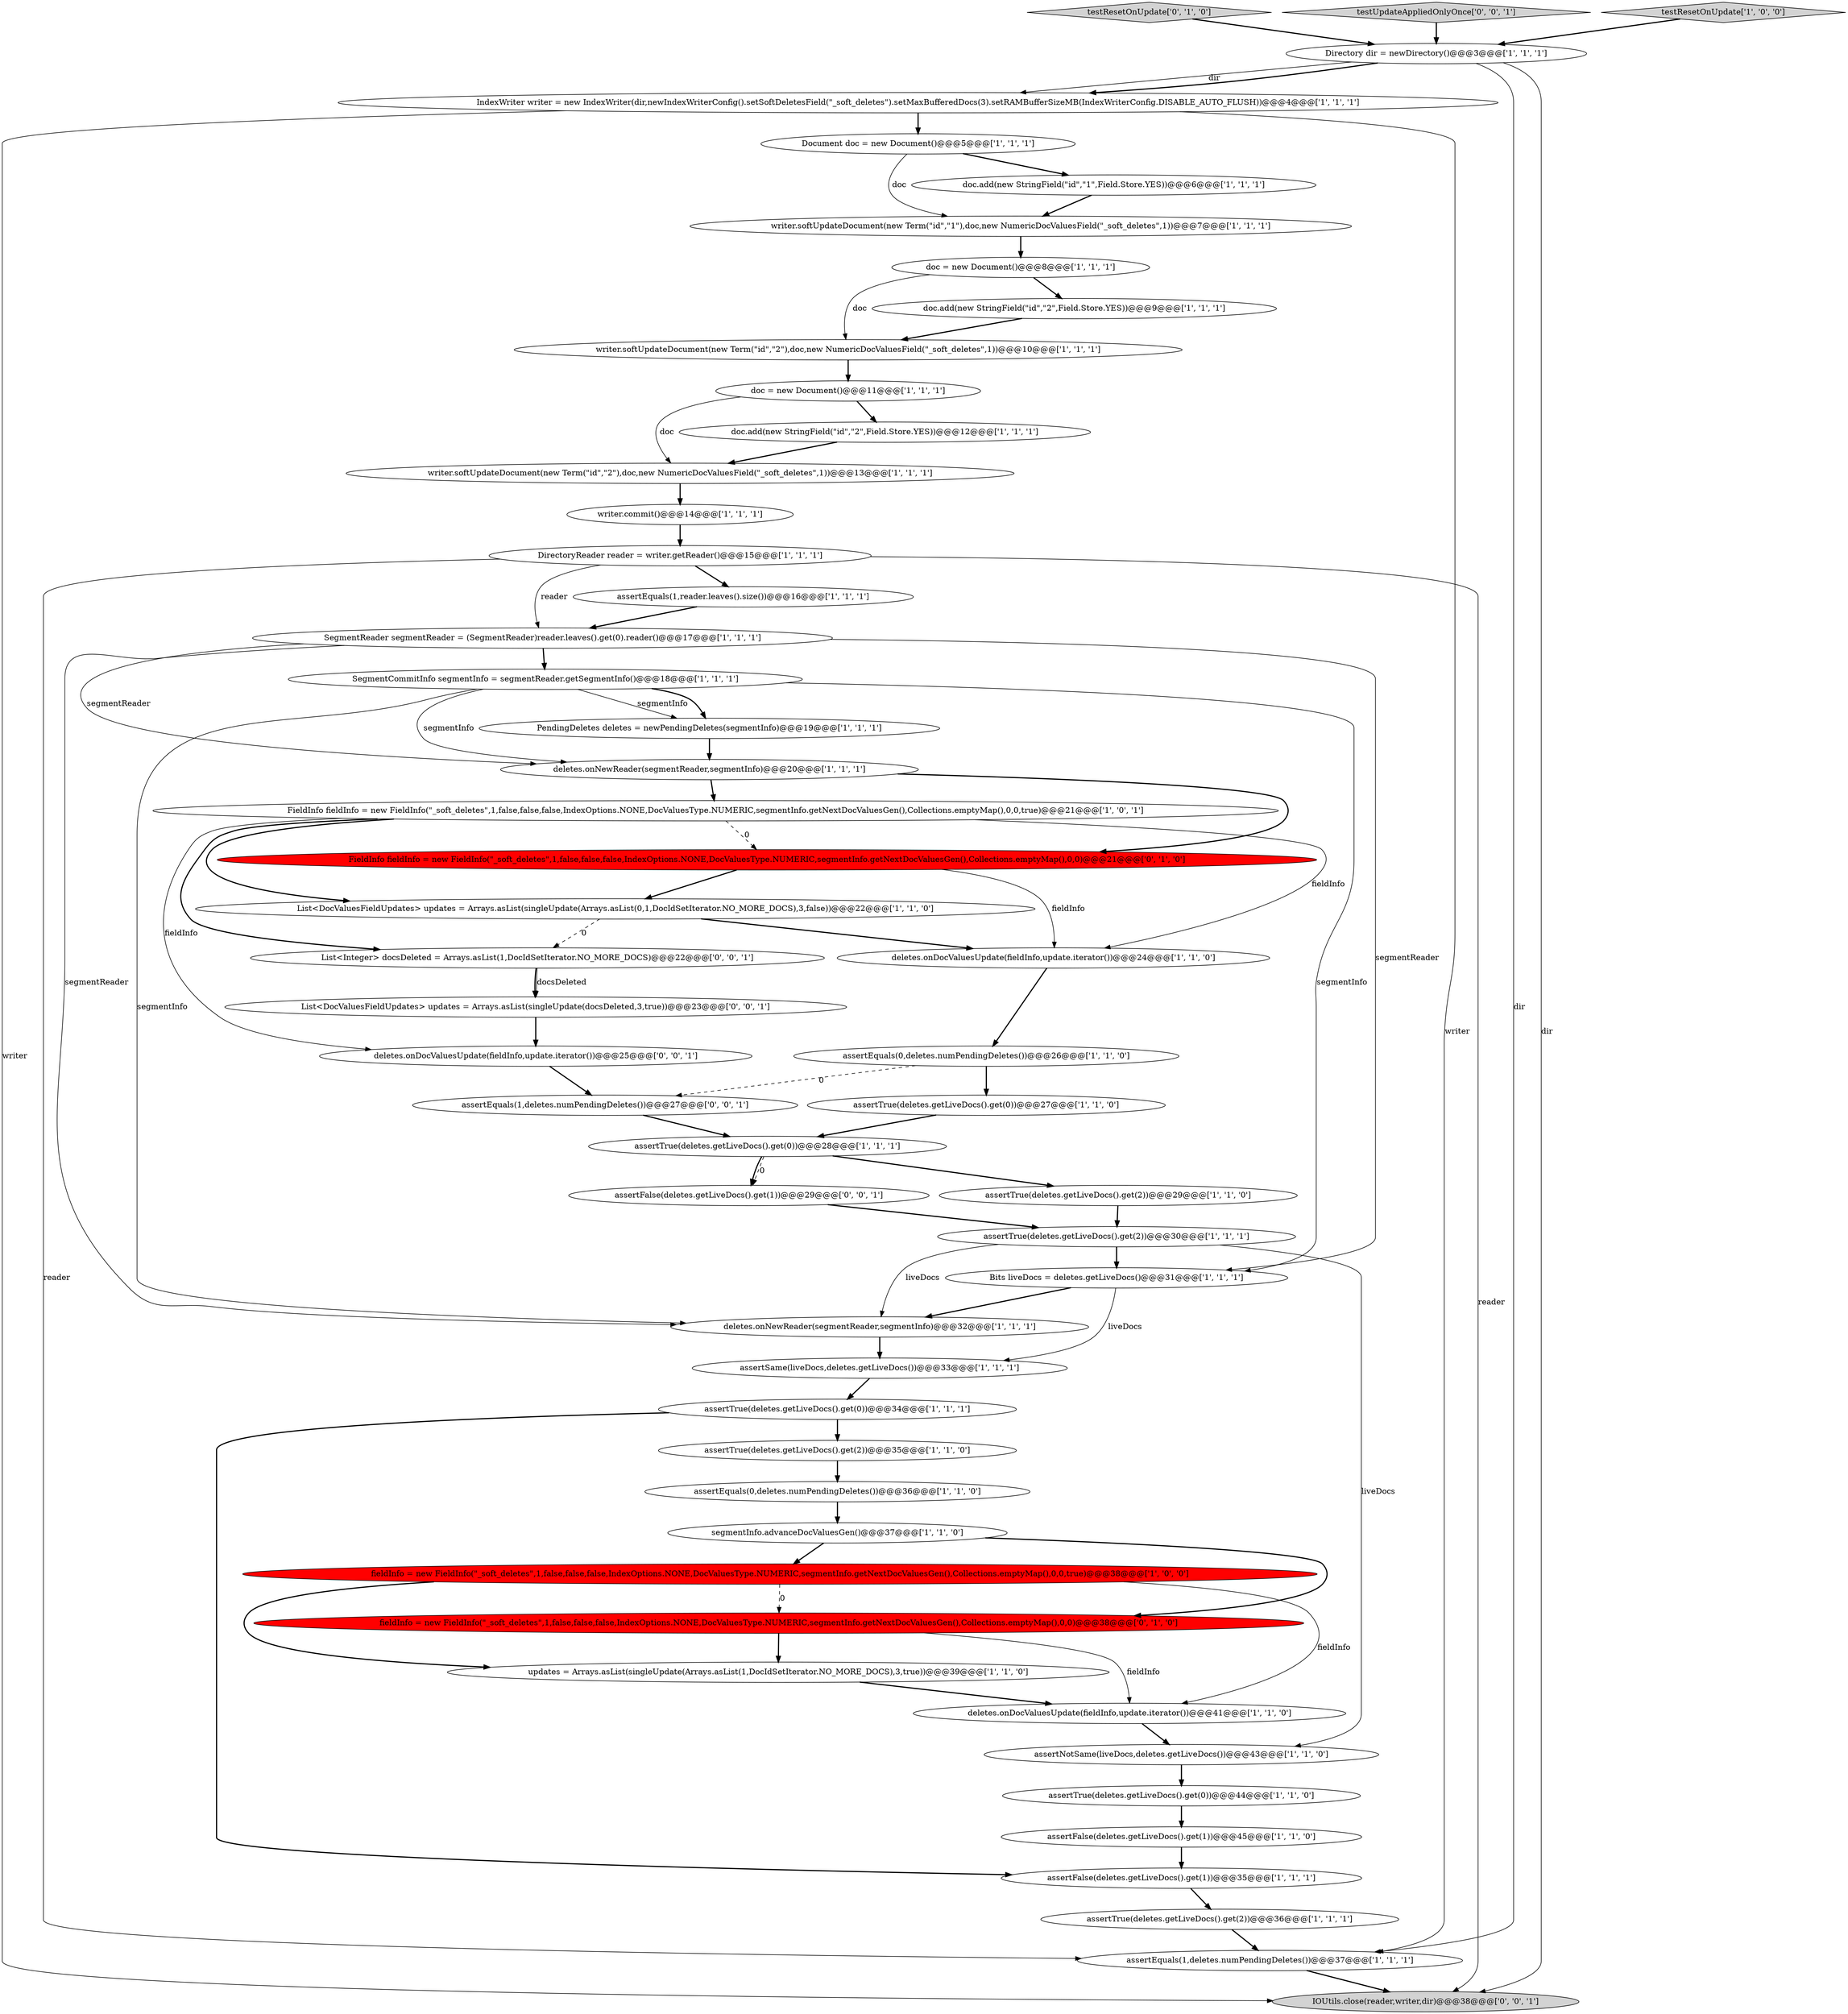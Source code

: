 digraph {
15 [style = filled, label = "deletes.onDocValuesUpdate(fieldInfo,update.iterator())@@@41@@@['1', '1', '0']", fillcolor = white, shape = ellipse image = "AAA0AAABBB1BBB"];
20 [style = filled, label = "fieldInfo = new FieldInfo(\"_soft_deletes\",1,false,false,false,IndexOptions.NONE,DocValuesType.NUMERIC,segmentInfo.getNextDocValuesGen(),Collections.emptyMap(),0,0,true)@@@38@@@['1', '0', '0']", fillcolor = red, shape = ellipse image = "AAA1AAABBB1BBB"];
13 [style = filled, label = "assertTrue(deletes.getLiveDocs().get(0))@@@27@@@['1', '1', '0']", fillcolor = white, shape = ellipse image = "AAA0AAABBB1BBB"];
25 [style = filled, label = "assertEquals(1,deletes.numPendingDeletes())@@@37@@@['1', '1', '1']", fillcolor = white, shape = ellipse image = "AAA0AAABBB1BBB"];
12 [style = filled, label = "doc.add(new StringField(\"id\",\"2\",Field.Store.YES))@@@12@@@['1', '1', '1']", fillcolor = white, shape = ellipse image = "AAA0AAABBB1BBB"];
37 [style = filled, label = "Directory dir = newDirectory()@@@3@@@['1', '1', '1']", fillcolor = white, shape = ellipse image = "AAA0AAABBB1BBB"];
1 [style = filled, label = "assertTrue(deletes.getLiveDocs().get(2))@@@30@@@['1', '1', '1']", fillcolor = white, shape = ellipse image = "AAA0AAABBB1BBB"];
48 [style = filled, label = "deletes.onDocValuesUpdate(fieldInfo,update.iterator())@@@25@@@['0', '0', '1']", fillcolor = white, shape = ellipse image = "AAA0AAABBB3BBB"];
32 [style = filled, label = "assertNotSame(liveDocs,deletes.getLiveDocs())@@@43@@@['1', '1', '0']", fillcolor = white, shape = ellipse image = "AAA0AAABBB1BBB"];
51 [style = filled, label = "assertFalse(deletes.getLiveDocs().get(1))@@@29@@@['0', '0', '1']", fillcolor = white, shape = ellipse image = "AAA0AAABBB3BBB"];
42 [style = filled, label = "assertTrue(deletes.getLiveDocs().get(0))@@@28@@@['1', '1', '1']", fillcolor = white, shape = ellipse image = "AAA0AAABBB1BBB"];
11 [style = filled, label = "assertTrue(deletes.getLiveDocs().get(2))@@@29@@@['1', '1', '0']", fillcolor = white, shape = ellipse image = "AAA0AAABBB1BBB"];
17 [style = filled, label = "PendingDeletes deletes = newPendingDeletes(segmentInfo)@@@19@@@['1', '1', '1']", fillcolor = white, shape = ellipse image = "AAA0AAABBB1BBB"];
49 [style = filled, label = "List<DocValuesFieldUpdates> updates = Arrays.asList(singleUpdate(docsDeleted,3,true))@@@23@@@['0', '0', '1']", fillcolor = white, shape = ellipse image = "AAA0AAABBB3BBB"];
26 [style = filled, label = "SegmentReader segmentReader = (SegmentReader)reader.leaves().get(0).reader()@@@17@@@['1', '1', '1']", fillcolor = white, shape = ellipse image = "AAA0AAABBB1BBB"];
43 [style = filled, label = "fieldInfo = new FieldInfo(\"_soft_deletes\",1,false,false,false,IndexOptions.NONE,DocValuesType.NUMERIC,segmentInfo.getNextDocValuesGen(),Collections.emptyMap(),0,0)@@@38@@@['0', '1', '0']", fillcolor = red, shape = ellipse image = "AAA1AAABBB2BBB"];
19 [style = filled, label = "assertFalse(deletes.getLiveDocs().get(1))@@@35@@@['1', '1', '1']", fillcolor = white, shape = ellipse image = "AAA0AAABBB1BBB"];
22 [style = filled, label = "DirectoryReader reader = writer.getReader()@@@15@@@['1', '1', '1']", fillcolor = white, shape = ellipse image = "AAA0AAABBB1BBB"];
34 [style = filled, label = "writer.commit()@@@14@@@['1', '1', '1']", fillcolor = white, shape = ellipse image = "AAA0AAABBB1BBB"];
52 [style = filled, label = "IOUtils.close(reader,writer,dir)@@@38@@@['0', '0', '1']", fillcolor = lightgray, shape = ellipse image = "AAA0AAABBB3BBB"];
0 [style = filled, label = "assertEquals(0,deletes.numPendingDeletes())@@@26@@@['1', '1', '0']", fillcolor = white, shape = ellipse image = "AAA0AAABBB1BBB"];
14 [style = filled, label = "writer.softUpdateDocument(new Term(\"id\",\"2\"),doc,new NumericDocValuesField(\"_soft_deletes\",1))@@@13@@@['1', '1', '1']", fillcolor = white, shape = ellipse image = "AAA0AAABBB1BBB"];
39 [style = filled, label = "writer.softUpdateDocument(new Term(\"id\",\"1\"),doc,new NumericDocValuesField(\"_soft_deletes\",1))@@@7@@@['1', '1', '1']", fillcolor = white, shape = ellipse image = "AAA0AAABBB1BBB"];
40 [style = filled, label = "doc = new Document()@@@11@@@['1', '1', '1']", fillcolor = white, shape = ellipse image = "AAA0AAABBB1BBB"];
27 [style = filled, label = "deletes.onNewReader(segmentReader,segmentInfo)@@@32@@@['1', '1', '1']", fillcolor = white, shape = ellipse image = "AAA0AAABBB1BBB"];
6 [style = filled, label = "Bits liveDocs = deletes.getLiveDocs()@@@31@@@['1', '1', '1']", fillcolor = white, shape = ellipse image = "AAA0AAABBB1BBB"];
10 [style = filled, label = "doc.add(new StringField(\"id\",\"2\",Field.Store.YES))@@@9@@@['1', '1', '1']", fillcolor = white, shape = ellipse image = "AAA0AAABBB1BBB"];
28 [style = filled, label = "assertEquals(1,reader.leaves().size())@@@16@@@['1', '1', '1']", fillcolor = white, shape = ellipse image = "AAA0AAABBB1BBB"];
44 [style = filled, label = "testResetOnUpdate['0', '1', '0']", fillcolor = lightgray, shape = diamond image = "AAA0AAABBB2BBB"];
23 [style = filled, label = "assertTrue(deletes.getLiveDocs().get(0))@@@34@@@['1', '1', '1']", fillcolor = white, shape = ellipse image = "AAA0AAABBB1BBB"];
8 [style = filled, label = "assertFalse(deletes.getLiveDocs().get(1))@@@45@@@['1', '1', '0']", fillcolor = white, shape = ellipse image = "AAA0AAABBB1BBB"];
50 [style = filled, label = "testUpdateAppliedOnlyOnce['0', '0', '1']", fillcolor = lightgray, shape = diamond image = "AAA0AAABBB3BBB"];
31 [style = filled, label = "testResetOnUpdate['1', '0', '0']", fillcolor = lightgray, shape = diamond image = "AAA0AAABBB1BBB"];
29 [style = filled, label = "FieldInfo fieldInfo = new FieldInfo(\"_soft_deletes\",1,false,false,false,IndexOptions.NONE,DocValuesType.NUMERIC,segmentInfo.getNextDocValuesGen(),Collections.emptyMap(),0,0,true)@@@21@@@['1', '0', '1']", fillcolor = white, shape = ellipse image = "AAA0AAABBB1BBB"];
47 [style = filled, label = "assertEquals(1,deletes.numPendingDeletes())@@@27@@@['0', '0', '1']", fillcolor = white, shape = ellipse image = "AAA0AAABBB3BBB"];
35 [style = filled, label = "doc.add(new StringField(\"id\",\"1\",Field.Store.YES))@@@6@@@['1', '1', '1']", fillcolor = white, shape = ellipse image = "AAA0AAABBB1BBB"];
16 [style = filled, label = "assertTrue(deletes.getLiveDocs().get(2))@@@35@@@['1', '1', '0']", fillcolor = white, shape = ellipse image = "AAA0AAABBB1BBB"];
41 [style = filled, label = "SegmentCommitInfo segmentInfo = segmentReader.getSegmentInfo()@@@18@@@['1', '1', '1']", fillcolor = white, shape = ellipse image = "AAA0AAABBB1BBB"];
3 [style = filled, label = "segmentInfo.advanceDocValuesGen()@@@37@@@['1', '1', '0']", fillcolor = white, shape = ellipse image = "AAA0AAABBB1BBB"];
45 [style = filled, label = "FieldInfo fieldInfo = new FieldInfo(\"_soft_deletes\",1,false,false,false,IndexOptions.NONE,DocValuesType.NUMERIC,segmentInfo.getNextDocValuesGen(),Collections.emptyMap(),0,0)@@@21@@@['0', '1', '0']", fillcolor = red, shape = ellipse image = "AAA1AAABBB2BBB"];
46 [style = filled, label = "List<Integer> docsDeleted = Arrays.asList(1,DocIdSetIterator.NO_MORE_DOCS)@@@22@@@['0', '0', '1']", fillcolor = white, shape = ellipse image = "AAA0AAABBB3BBB"];
36 [style = filled, label = "updates = Arrays.asList(singleUpdate(Arrays.asList(1,DocIdSetIterator.NO_MORE_DOCS),3,true))@@@39@@@['1', '1', '0']", fillcolor = white, shape = ellipse image = "AAA0AAABBB1BBB"];
30 [style = filled, label = "assertTrue(deletes.getLiveDocs().get(0))@@@44@@@['1', '1', '0']", fillcolor = white, shape = ellipse image = "AAA0AAABBB1BBB"];
2 [style = filled, label = "List<DocValuesFieldUpdates> updates = Arrays.asList(singleUpdate(Arrays.asList(0,1,DocIdSetIterator.NO_MORE_DOCS),3,false))@@@22@@@['1', '1', '0']", fillcolor = white, shape = ellipse image = "AAA0AAABBB1BBB"];
5 [style = filled, label = "deletes.onNewReader(segmentReader,segmentInfo)@@@20@@@['1', '1', '1']", fillcolor = white, shape = ellipse image = "AAA0AAABBB1BBB"];
33 [style = filled, label = "Document doc = new Document()@@@5@@@['1', '1', '1']", fillcolor = white, shape = ellipse image = "AAA0AAABBB1BBB"];
7 [style = filled, label = "assertSame(liveDocs,deletes.getLiveDocs())@@@33@@@['1', '1', '1']", fillcolor = white, shape = ellipse image = "AAA0AAABBB1BBB"];
18 [style = filled, label = "writer.softUpdateDocument(new Term(\"id\",\"2\"),doc,new NumericDocValuesField(\"_soft_deletes\",1))@@@10@@@['1', '1', '1']", fillcolor = white, shape = ellipse image = "AAA0AAABBB1BBB"];
38 [style = filled, label = "deletes.onDocValuesUpdate(fieldInfo,update.iterator())@@@24@@@['1', '1', '0']", fillcolor = white, shape = ellipse image = "AAA0AAABBB1BBB"];
24 [style = filled, label = "assertEquals(0,deletes.numPendingDeletes())@@@36@@@['1', '1', '0']", fillcolor = white, shape = ellipse image = "AAA0AAABBB1BBB"];
9 [style = filled, label = "assertTrue(deletes.getLiveDocs().get(2))@@@36@@@['1', '1', '1']", fillcolor = white, shape = ellipse image = "AAA0AAABBB1BBB"];
21 [style = filled, label = "doc = new Document()@@@8@@@['1', '1', '1']", fillcolor = white, shape = ellipse image = "AAA0AAABBB1BBB"];
4 [style = filled, label = "IndexWriter writer = new IndexWriter(dir,newIndexWriterConfig().setSoftDeletesField(\"_soft_deletes\").setMaxBufferedDocs(3).setRAMBufferSizeMB(IndexWriterConfig.DISABLE_AUTO_FLUSH))@@@4@@@['1', '1', '1']", fillcolor = white, shape = ellipse image = "AAA0AAABBB1BBB"];
21->10 [style = bold, label=""];
31->37 [style = bold, label=""];
37->4 [style = solid, label="dir"];
25->52 [style = bold, label=""];
0->13 [style = bold, label=""];
22->25 [style = solid, label="reader"];
41->6 [style = solid, label="segmentInfo"];
49->48 [style = bold, label=""];
2->46 [style = dashed, label="0"];
51->1 [style = bold, label=""];
5->45 [style = bold, label=""];
0->47 [style = dashed, label="0"];
26->5 [style = solid, label="segmentReader"];
29->2 [style = bold, label=""];
19->9 [style = bold, label=""];
26->27 [style = solid, label="segmentReader"];
29->46 [style = bold, label=""];
37->52 [style = solid, label="dir"];
27->7 [style = bold, label=""];
6->7 [style = solid, label="liveDocs"];
30->8 [style = bold, label=""];
40->14 [style = solid, label="doc"];
5->29 [style = bold, label=""];
17->5 [style = bold, label=""];
50->37 [style = bold, label=""];
43->15 [style = solid, label="fieldInfo"];
41->17 [style = solid, label="segmentInfo"];
29->45 [style = dashed, label="0"];
42->51 [style = dashed, label="0"];
22->26 [style = solid, label="reader"];
4->25 [style = solid, label="writer"];
7->23 [style = bold, label=""];
38->0 [style = bold, label=""];
12->14 [style = bold, label=""];
44->37 [style = bold, label=""];
24->3 [style = bold, label=""];
21->18 [style = solid, label="doc"];
10->18 [style = bold, label=""];
13->42 [style = bold, label=""];
47->42 [style = bold, label=""];
33->39 [style = solid, label="doc"];
16->24 [style = bold, label=""];
18->40 [style = bold, label=""];
35->39 [style = bold, label=""];
43->36 [style = bold, label=""];
28->26 [style = bold, label=""];
22->28 [style = bold, label=""];
4->33 [style = bold, label=""];
32->30 [style = bold, label=""];
45->2 [style = bold, label=""];
42->51 [style = bold, label=""];
39->21 [style = bold, label=""];
40->12 [style = bold, label=""];
26->41 [style = bold, label=""];
6->27 [style = bold, label=""];
1->6 [style = bold, label=""];
42->11 [style = bold, label=""];
41->27 [style = solid, label="segmentInfo"];
23->19 [style = bold, label=""];
20->43 [style = dashed, label="0"];
4->52 [style = solid, label="writer"];
46->49 [style = solid, label="docsDeleted"];
20->36 [style = bold, label=""];
33->35 [style = bold, label=""];
23->16 [style = bold, label=""];
26->6 [style = solid, label="segmentReader"];
11->1 [style = bold, label=""];
8->19 [style = bold, label=""];
46->49 [style = bold, label=""];
36->15 [style = bold, label=""];
14->34 [style = bold, label=""];
22->52 [style = solid, label="reader"];
45->38 [style = solid, label="fieldInfo"];
37->4 [style = bold, label=""];
34->22 [style = bold, label=""];
29->38 [style = solid, label="fieldInfo"];
2->38 [style = bold, label=""];
41->17 [style = bold, label=""];
3->20 [style = bold, label=""];
20->15 [style = solid, label="fieldInfo"];
48->47 [style = bold, label=""];
9->25 [style = bold, label=""];
41->5 [style = solid, label="segmentInfo"];
1->32 [style = solid, label="liveDocs"];
3->43 [style = bold, label=""];
37->25 [style = solid, label="dir"];
15->32 [style = bold, label=""];
1->27 [style = solid, label="liveDocs"];
29->48 [style = solid, label="fieldInfo"];
}
